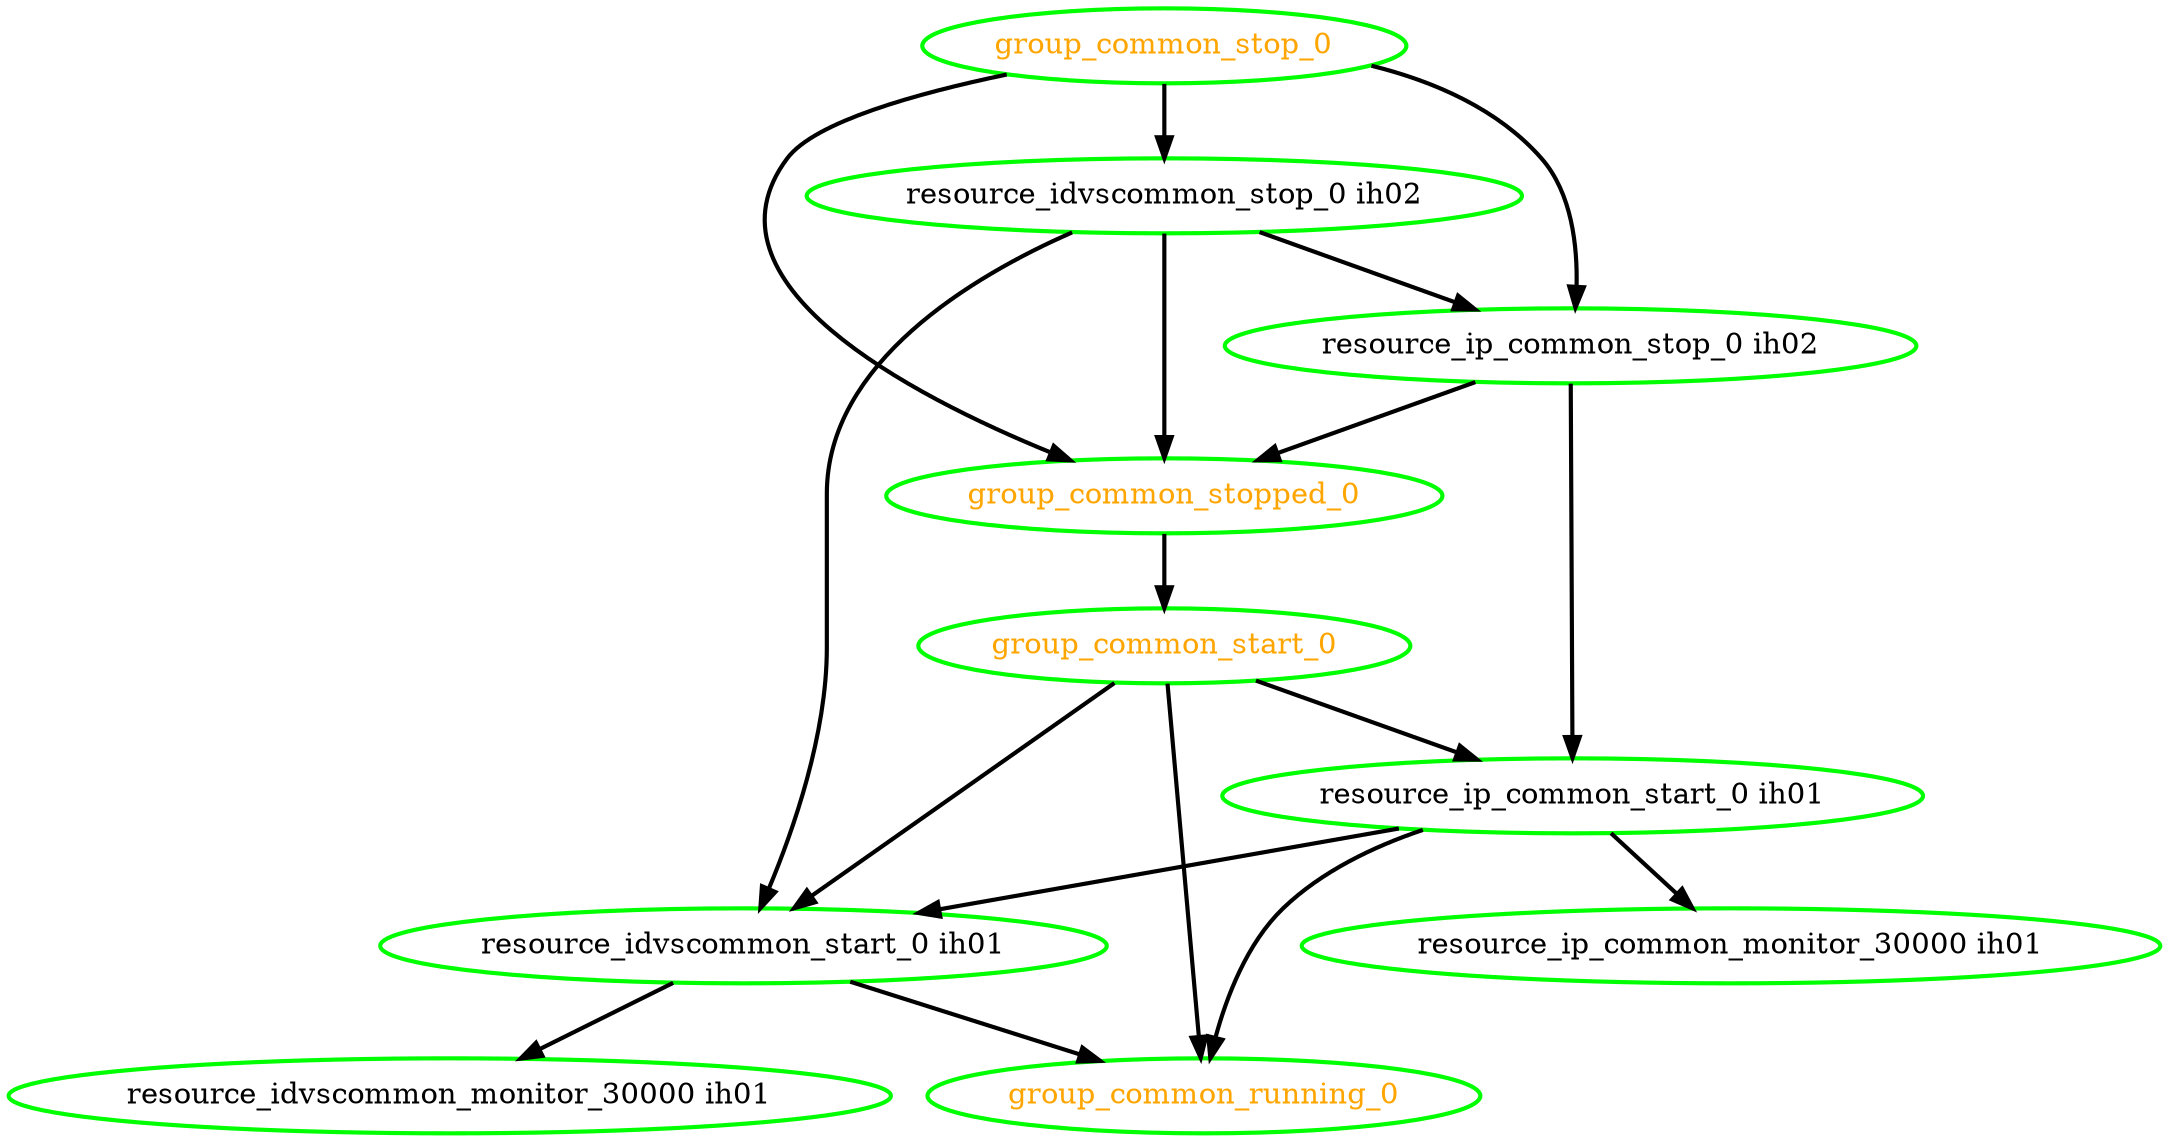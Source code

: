 digraph "g" {
"group_common_running_0" [ style=bold color="green" fontcolor="orange" ]
"group_common_start_0" -> "group_common_running_0" [ style = bold]
"group_common_start_0" -> "resource_idvscommon_start_0 ih01" [ style = bold]
"group_common_start_0" -> "resource_ip_common_start_0 ih01" [ style = bold]
"group_common_start_0" [ style=bold color="green" fontcolor="orange" ]
"group_common_stop_0" -> "group_common_stopped_0" [ style = bold]
"group_common_stop_0" -> "resource_idvscommon_stop_0 ih02" [ style = bold]
"group_common_stop_0" -> "resource_ip_common_stop_0 ih02" [ style = bold]
"group_common_stop_0" [ style=bold color="green" fontcolor="orange" ]
"group_common_stopped_0" -> "group_common_start_0" [ style = bold]
"group_common_stopped_0" [ style=bold color="green" fontcolor="orange" ]
"resource_idvscommon_monitor_30000 ih01" [ style=bold color="green" fontcolor="black" ]
"resource_idvscommon_start_0 ih01" -> "group_common_running_0" [ style = bold]
"resource_idvscommon_start_0 ih01" -> "resource_idvscommon_monitor_30000 ih01" [ style = bold]
"resource_idvscommon_start_0 ih01" [ style=bold color="green" fontcolor="black" ]
"resource_idvscommon_stop_0 ih02" -> "group_common_stopped_0" [ style = bold]
"resource_idvscommon_stop_0 ih02" -> "resource_idvscommon_start_0 ih01" [ style = bold]
"resource_idvscommon_stop_0 ih02" -> "resource_ip_common_stop_0 ih02" [ style = bold]
"resource_idvscommon_stop_0 ih02" [ style=bold color="green" fontcolor="black" ]
"resource_ip_common_monitor_30000 ih01" [ style=bold color="green" fontcolor="black" ]
"resource_ip_common_start_0 ih01" -> "group_common_running_0" [ style = bold]
"resource_ip_common_start_0 ih01" -> "resource_idvscommon_start_0 ih01" [ style = bold]
"resource_ip_common_start_0 ih01" -> "resource_ip_common_monitor_30000 ih01" [ style = bold]
"resource_ip_common_start_0 ih01" [ style=bold color="green" fontcolor="black" ]
"resource_ip_common_stop_0 ih02" -> "group_common_stopped_0" [ style = bold]
"resource_ip_common_stop_0 ih02" -> "resource_ip_common_start_0 ih01" [ style = bold]
"resource_ip_common_stop_0 ih02" [ style=bold color="green" fontcolor="black" ]
}
